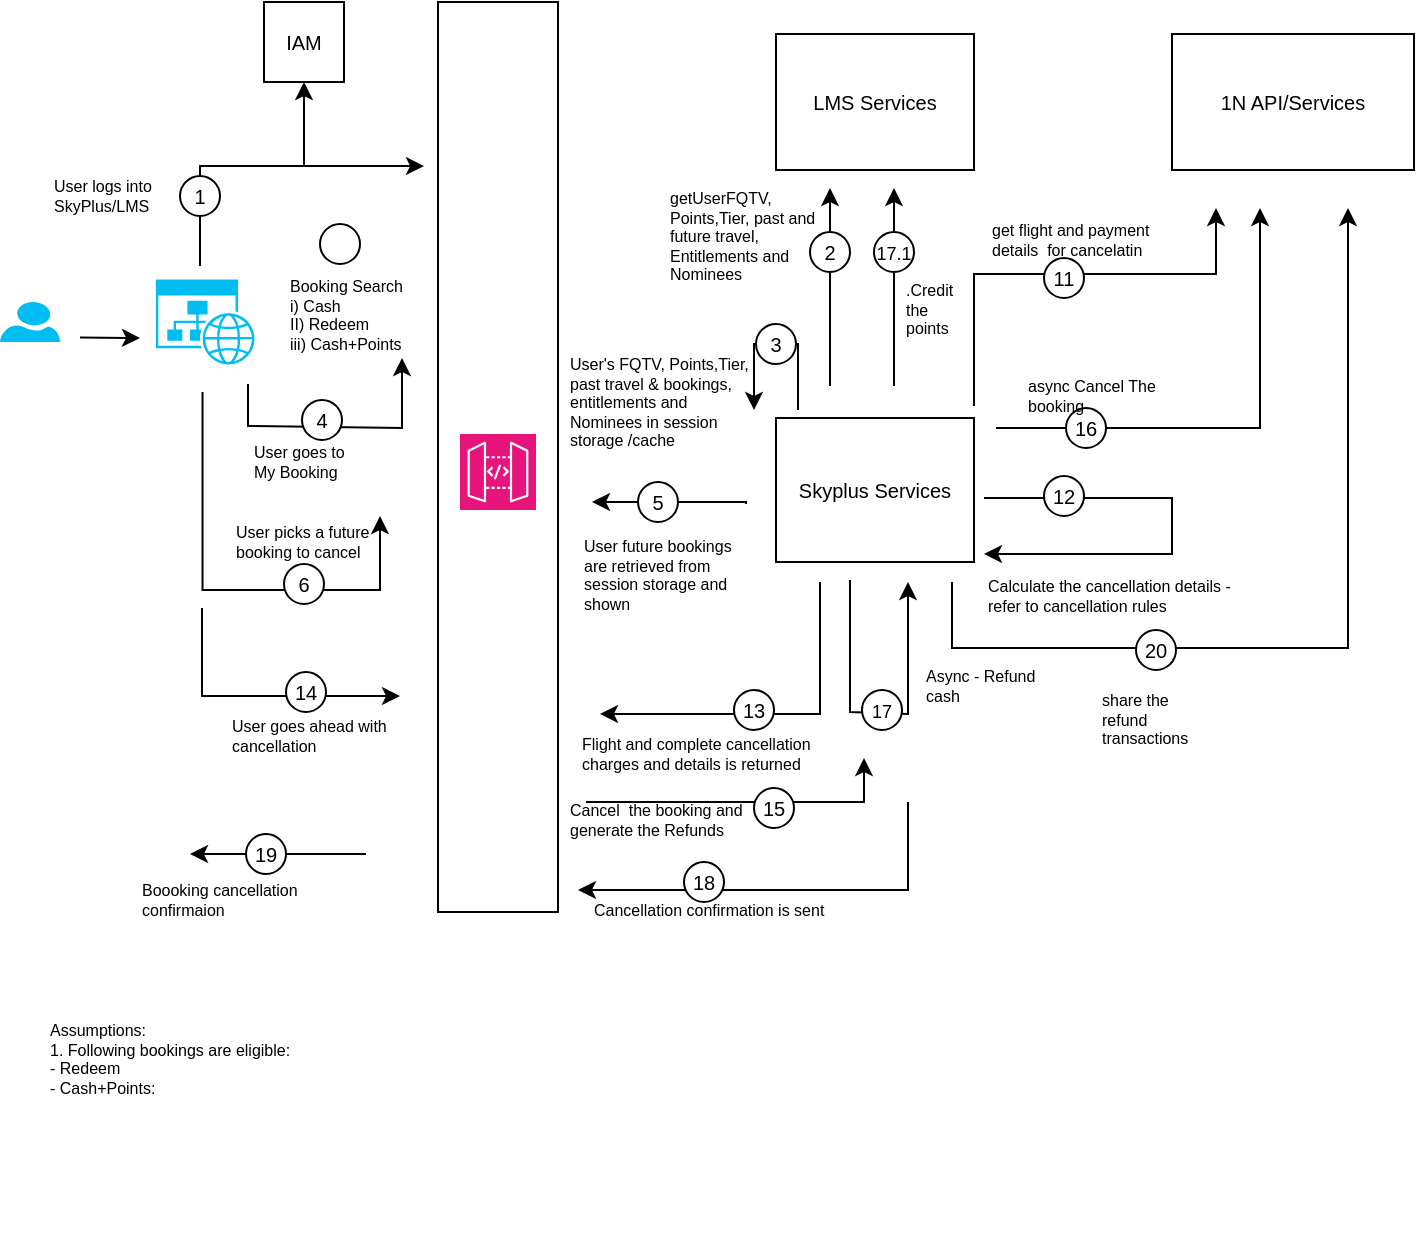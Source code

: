 <mxfile version="24.0.2" type="github" pages="2">
  <diagram name="Page-1" id="OwfiVeOAE6O_KrkkMr-Q">
    <mxGraphModel dx="1034" dy="446" grid="1" gridSize="11" guides="1" tooltips="1" connect="1" arrows="1" fold="1" page="1" pageScale="1" pageWidth="850" pageHeight="1100" math="0" shadow="0">
      <root>
        <mxCell id="0" />
        <mxCell id="1" parent="0" />
        <mxCell id="SMNPBds_AobCi2813BHv-37" value="" style="verticalLabelPosition=bottom;html=1;verticalAlign=top;align=center;strokeColor=none;fillColor=#00BEF2;shape=mxgraph.azure.user;" parent="1" vertex="1">
          <mxGeometry x="8" y="190" width="30" height="20" as="geometry" />
        </mxCell>
        <mxCell id="SMNPBds_AobCi2813BHv-42" value="" style="rounded=0;whiteSpace=wrap;html=1;" parent="1" vertex="1">
          <mxGeometry x="227" y="40" width="60" height="455" as="geometry" />
        </mxCell>
        <mxCell id="SMNPBds_AobCi2813BHv-39" value="" style="verticalLabelPosition=bottom;html=1;verticalAlign=top;align=center;strokeColor=none;fillColor=#00BEF2;shape=mxgraph.azure.website_generic;pointerEvents=1;" parent="1" vertex="1">
          <mxGeometry x="86" y="178.75" width="50" height="42.5" as="geometry" />
        </mxCell>
        <mxCell id="SMNPBds_AobCi2813BHv-41" value="" style="sketch=0;points=[[0,0,0],[0.25,0,0],[0.5,0,0],[0.75,0,0],[1,0,0],[0,1,0],[0.25,1,0],[0.5,1,0],[0.75,1,0],[1,1,0],[0,0.25,0],[0,0.5,0],[0,0.75,0],[1,0.25,0],[1,0.5,0],[1,0.75,0]];outlineConnect=0;fontColor=#232F3E;fillColor=#E7157B;strokeColor=#ffffff;dashed=0;verticalLabelPosition=bottom;verticalAlign=top;align=center;html=1;fontSize=12;fontStyle=0;aspect=fixed;shape=mxgraph.aws4.resourceIcon;resIcon=mxgraph.aws4.api_gateway;" parent="1" vertex="1">
          <mxGeometry x="238" y="256" width="38" height="38" as="geometry" />
        </mxCell>
        <mxCell id="SMNPBds_AobCi2813BHv-43" value="" style="endArrow=classic;html=1;rounded=0;" parent="1" edge="1">
          <mxGeometry width="50" height="50" relative="1" as="geometry">
            <mxPoint x="48" y="207.75" as="sourcePoint" />
            <mxPoint x="78" y="208" as="targetPoint" />
          </mxGeometry>
        </mxCell>
        <mxCell id="SMNPBds_AobCi2813BHv-44" value="" style="endArrow=classic;html=1;rounded=0;" parent="1" edge="1">
          <mxGeometry width="50" height="50" relative="1" as="geometry">
            <mxPoint x="108" y="172" as="sourcePoint" />
            <mxPoint x="220" y="122" as="targetPoint" />
            <Array as="points">
              <mxPoint x="108" y="122" />
            </Array>
          </mxGeometry>
        </mxCell>
        <mxCell id="SMNPBds_AobCi2813BHv-45" value="Booking Search&lt;br&gt;i) Cash&lt;br&gt;II) Redeem&lt;br&gt;iii) Cash+Points" style="text;html=1;strokeColor=none;fillColor=none;align=left;verticalAlign=top;whiteSpace=wrap;rounded=0;fontSize=8;" parent="1" vertex="1">
          <mxGeometry x="150.5" y="171" width="58.5" height="47" as="geometry" />
        </mxCell>
        <mxCell id="SMNPBds_AobCi2813BHv-49" value="" style="endArrow=classic;html=1;rounded=0;entryX=0.5;entryY=1;entryDx=0;entryDy=0;" parent="1" target="SMNPBds_AobCi2813BHv-48" edge="1">
          <mxGeometry width="50" height="50" relative="1" as="geometry">
            <mxPoint x="160" y="122" as="sourcePoint" />
            <mxPoint x="200" y="72" as="targetPoint" />
          </mxGeometry>
        </mxCell>
        <mxCell id="SMNPBds_AobCi2813BHv-48" value="&lt;font style=&quot;font-size: 10px;&quot;&gt;IAM&lt;/font&gt;" style="rounded=0;whiteSpace=wrap;html=1;" parent="1" vertex="1">
          <mxGeometry x="140" y="40" width="40" height="40" as="geometry" />
        </mxCell>
        <mxCell id="SMNPBds_AobCi2813BHv-52" value="" style="ellipse;whiteSpace=wrap;html=1;aspect=fixed;" parent="1" vertex="1">
          <mxGeometry x="168" y="151" width="20" height="20" as="geometry" />
        </mxCell>
        <mxCell id="SMNPBds_AobCi2813BHv-47" value="" style="ellipse;whiteSpace=wrap;html=1;aspect=fixed;" parent="1" vertex="1">
          <mxGeometry x="98" y="127" width="20" height="20" as="geometry" />
        </mxCell>
        <mxCell id="SMNPBds_AobCi2813BHv-46" value="&lt;font style=&quot;font-size: 10px;&quot;&gt;1&lt;/font&gt;" style="text;html=1;strokeColor=none;fillColor=none;align=center;verticalAlign=middle;whiteSpace=wrap;rounded=0;" parent="1" vertex="1">
          <mxGeometry x="93" y="127" width="30" height="20" as="geometry" />
        </mxCell>
        <mxCell id="SMNPBds_AobCi2813BHv-54" value="User logs into SkyPlus/LMS" style="text;html=1;strokeColor=none;fillColor=none;align=left;verticalAlign=top;whiteSpace=wrap;rounded=0;fontSize=8;" parent="1" vertex="1">
          <mxGeometry x="32.5" y="120.5" width="58.5" height="38.5" as="geometry" />
        </mxCell>
        <mxCell id="SMNPBds_AobCi2813BHv-55" value="" style="endArrow=classic;html=1;rounded=0;entryX=1;entryY=1;entryDx=0;entryDy=0;" parent="1" target="SMNPBds_AobCi2813BHv-45" edge="1">
          <mxGeometry width="50" height="50" relative="1" as="geometry">
            <mxPoint x="132" y="231" as="sourcePoint" />
            <mxPoint x="215" y="252" as="targetPoint" />
            <Array as="points">
              <mxPoint x="132" y="252" />
              <mxPoint x="209" y="253" />
            </Array>
          </mxGeometry>
        </mxCell>
        <mxCell id="SMNPBds_AobCi2813BHv-56" value="" style="ellipse;whiteSpace=wrap;html=1;aspect=fixed;" parent="1" vertex="1">
          <mxGeometry x="159" y="239" width="20" height="20" as="geometry" />
        </mxCell>
        <mxCell id="SMNPBds_AobCi2813BHv-57" value="&lt;font style=&quot;font-size: 10px;&quot;&gt;4&lt;/font&gt;" style="text;html=1;strokeColor=none;fillColor=none;align=center;verticalAlign=middle;whiteSpace=wrap;rounded=0;" parent="1" vertex="1">
          <mxGeometry x="154" y="239" width="30" height="20" as="geometry" />
        </mxCell>
        <mxCell id="SMNPBds_AobCi2813BHv-58" value="User goes to My Booking" style="text;html=1;strokeColor=none;fillColor=none;align=left;verticalAlign=top;whiteSpace=wrap;rounded=0;fontSize=8;" parent="1" vertex="1">
          <mxGeometry x="132.5" y="253.5" width="58.5" height="43.5" as="geometry" />
        </mxCell>
        <mxCell id="SMNPBds_AobCi2813BHv-59" value="&lt;font style=&quot;font-size: 10px;&quot;&gt;LMS Services&lt;/font&gt;" style="rounded=0;whiteSpace=wrap;html=1;" parent="1" vertex="1">
          <mxGeometry x="396" y="56" width="99" height="68" as="geometry" />
        </mxCell>
        <mxCell id="SMNPBds_AobCi2813BHv-60" value="&lt;font style=&quot;font-size: 10px;&quot;&gt;Skyplus Services&lt;/font&gt;" style="rounded=0;whiteSpace=wrap;html=1;" parent="1" vertex="1">
          <mxGeometry x="396" y="248" width="99" height="72" as="geometry" />
        </mxCell>
        <mxCell id="SMNPBds_AobCi2813BHv-70" value="&lt;font style=&quot;font-size: 10px;&quot;&gt;1N API/Services&lt;/font&gt;" style="rounded=0;whiteSpace=wrap;html=1;" parent="1" vertex="1">
          <mxGeometry x="594" y="56" width="121" height="68" as="geometry" />
        </mxCell>
        <mxCell id="SMNPBds_AobCi2813BHv-84" value="" style="endArrow=classic;html=1;rounded=0;" parent="1" edge="1">
          <mxGeometry width="50" height="50" relative="1" as="geometry">
            <mxPoint x="500" y="288" as="sourcePoint" />
            <mxPoint x="500" y="316" as="targetPoint" />
            <Array as="points">
              <mxPoint x="594" y="288" />
              <mxPoint x="594" y="316" />
            </Array>
          </mxGeometry>
        </mxCell>
        <mxCell id="SMNPBds_AobCi2813BHv-85" value="" style="ellipse;whiteSpace=wrap;html=1;aspect=fixed;" parent="1" vertex="1">
          <mxGeometry x="530" y="277" width="20" height="20" as="geometry" />
        </mxCell>
        <mxCell id="SMNPBds_AobCi2813BHv-86" value="&lt;span style=&quot;font-size: 10px;&quot;&gt;12&lt;/span&gt;" style="text;html=1;strokeColor=none;fillColor=none;align=center;verticalAlign=middle;whiteSpace=wrap;rounded=0;" parent="1" vertex="1">
          <mxGeometry x="525" y="277" width="30" height="20" as="geometry" />
        </mxCell>
        <mxCell id="SMNPBds_AobCi2813BHv-104" value="share the refund transactions" style="text;html=1;strokeColor=none;fillColor=none;align=left;verticalAlign=top;whiteSpace=wrap;rounded=0;fontSize=8;" parent="1" vertex="1">
          <mxGeometry x="556.75" y="377.5" width="58.5" height="33" as="geometry" />
        </mxCell>
        <mxCell id="0PA8DL0PbdsnvtNAlWwM-7" value="Calculate the cancellation details - refer to cancellation rules" style="text;html=1;strokeColor=none;fillColor=none;align=left;verticalAlign=top;whiteSpace=wrap;rounded=0;fontSize=8;" parent="1" vertex="1">
          <mxGeometry x="500" y="321" width="127" height="33" as="geometry" />
        </mxCell>
        <mxCell id="0PA8DL0PbdsnvtNAlWwM-38" value="" style="endArrow=classic;html=1;rounded=0;" parent="1" edge="1">
          <mxGeometry width="50" height="50" relative="1" as="geometry">
            <mxPoint x="191" y="466" as="sourcePoint" />
            <mxPoint x="103" y="466" as="targetPoint" />
            <Array as="points">
              <mxPoint x="158" y="466" />
              <mxPoint x="125" y="466" />
            </Array>
          </mxGeometry>
        </mxCell>
        <mxCell id="0PA8DL0PbdsnvtNAlWwM-39" value="" style="ellipse;whiteSpace=wrap;html=1;aspect=fixed;" parent="1" vertex="1">
          <mxGeometry x="131" y="456" width="20" height="20" as="geometry" />
        </mxCell>
        <mxCell id="0PA8DL0PbdsnvtNAlWwM-40" value="&lt;font style=&quot;font-size: 10px;&quot;&gt;19&lt;/font&gt;" style="text;html=1;strokeColor=none;fillColor=none;align=center;verticalAlign=middle;whiteSpace=wrap;rounded=0;" parent="1" vertex="1">
          <mxGeometry x="126" y="456" width="30" height="20" as="geometry" />
        </mxCell>
        <mxCell id="0PA8DL0PbdsnvtNAlWwM-42" value="" style="endArrow=classic;html=1;rounded=0;" parent="1" edge="1">
          <mxGeometry width="50" height="50" relative="1" as="geometry">
            <mxPoint x="381" y="291" as="sourcePoint" />
            <mxPoint x="304" y="290" as="targetPoint" />
            <Array as="points">
              <mxPoint x="381" y="290" />
              <mxPoint x="304" y="290" />
            </Array>
          </mxGeometry>
        </mxCell>
        <mxCell id="0PA8DL0PbdsnvtNAlWwM-43" value="" style="ellipse;whiteSpace=wrap;html=1;aspect=fixed;" parent="1" vertex="1">
          <mxGeometry x="327" y="280" width="20" height="20" as="geometry" />
        </mxCell>
        <mxCell id="0PA8DL0PbdsnvtNAlWwM-44" value="&lt;font style=&quot;font-size: 10px;&quot;&gt;5&lt;/font&gt;" style="text;html=1;strokeColor=none;fillColor=none;align=center;verticalAlign=middle;whiteSpace=wrap;rounded=0;" parent="1" vertex="1">
          <mxGeometry x="322" y="280" width="30" height="20" as="geometry" />
        </mxCell>
        <mxCell id="b6XpkM-lyrF8tY9y0PFV-2" value="" style="endArrow=classic;html=1;rounded=0;" parent="1" edge="1">
          <mxGeometry width="50" height="50" relative="1" as="geometry">
            <mxPoint x="407" y="244" as="sourcePoint" />
            <mxPoint x="385" y="244" as="targetPoint" />
            <Array as="points">
              <mxPoint x="407" y="211" />
              <mxPoint x="385" y="211" />
            </Array>
          </mxGeometry>
        </mxCell>
        <mxCell id="b6XpkM-lyrF8tY9y0PFV-3" value="User&#39;s FQTV, Points,Tier, past travel &amp;amp; bookings, entitlements and Nominees in session storage /cache" style="text;html=1;strokeColor=none;fillColor=none;align=left;verticalAlign=top;whiteSpace=wrap;rounded=0;fontSize=8;" parent="1" vertex="1">
          <mxGeometry x="291" y="210" width="94" height="52" as="geometry" />
        </mxCell>
        <mxCell id="b6XpkM-lyrF8tY9y0PFV-6" value="" style="ellipse;whiteSpace=wrap;html=1;aspect=fixed;" parent="1" vertex="1">
          <mxGeometry x="386" y="201" width="20" height="20" as="geometry" />
        </mxCell>
        <mxCell id="b6XpkM-lyrF8tY9y0PFV-7" value="&lt;font style=&quot;font-size: 10px;&quot;&gt;3&lt;/font&gt;" style="text;html=1;strokeColor=none;fillColor=none;align=center;verticalAlign=middle;whiteSpace=wrap;rounded=0;" parent="1" vertex="1">
          <mxGeometry x="381" y="201" width="30" height="20" as="geometry" />
        </mxCell>
        <mxCell id="59oDwtAQfjxM6hvadUJi-1" value="Assumptions:&lt;br&gt;1. Following bookings are eligible:&lt;div&gt;- Redeem&lt;/div&gt;&lt;div&gt;- Cash+Points:&amp;nbsp; &amp;nbsp;&lt;/div&gt;" style="text;html=1;strokeColor=none;fillColor=none;align=left;verticalAlign=top;whiteSpace=wrap;rounded=0;fontSize=8;" parent="1" vertex="1">
          <mxGeometry x="31.38" y="542.5" width="275.25" height="117" as="geometry" />
        </mxCell>
        <mxCell id="mPE1qaVlTOJG_pVsWpJ8-3" value="Boooking cancellation confirmaion" style="text;html=1;strokeColor=none;fillColor=none;align=left;verticalAlign=top;whiteSpace=wrap;rounded=0;fontSize=8;" parent="1" vertex="1">
          <mxGeometry x="77" y="473" width="97.25" height="33" as="geometry" />
        </mxCell>
        <mxCell id="mPE1qaVlTOJG_pVsWpJ8-4" value="User future bookings are retrieved from session storage and shown" style="text;html=1;strokeColor=none;fillColor=none;align=left;verticalAlign=top;whiteSpace=wrap;rounded=0;fontSize=8;" parent="1" vertex="1">
          <mxGeometry x="298.38" y="301" width="79.25" height="33" as="geometry" />
        </mxCell>
        <mxCell id="mPE1qaVlTOJG_pVsWpJ8-6" value="" style="endArrow=classic;html=1;rounded=0;" parent="1" edge="1">
          <mxGeometry width="50" height="50" relative="1" as="geometry">
            <mxPoint x="109.26" y="235" as="sourcePoint" />
            <mxPoint x="198" y="297" as="targetPoint" />
            <Array as="points">
              <mxPoint x="109.26" y="334" />
              <mxPoint x="198" y="334" />
            </Array>
          </mxGeometry>
        </mxCell>
        <mxCell id="mPE1qaVlTOJG_pVsWpJ8-7" value="User picks a future booking to cancel" style="text;html=1;strokeColor=none;fillColor=none;align=left;verticalAlign=top;whiteSpace=wrap;rounded=0;fontSize=8;" parent="1" vertex="1">
          <mxGeometry x="124.12" y="294" width="75.25" height="36" as="geometry" />
        </mxCell>
        <mxCell id="mPE1qaVlTOJG_pVsWpJ8-8" value="" style="ellipse;whiteSpace=wrap;html=1;aspect=fixed;" parent="1" vertex="1">
          <mxGeometry x="150" y="321" width="20" height="20" as="geometry" />
        </mxCell>
        <mxCell id="mPE1qaVlTOJG_pVsWpJ8-9" value="&lt;font style=&quot;font-size: 10px;&quot;&gt;6&lt;/font&gt;" style="text;html=1;strokeColor=none;fillColor=none;align=center;verticalAlign=middle;whiteSpace=wrap;rounded=0;" parent="1" vertex="1">
          <mxGeometry x="145" y="321" width="30" height="20" as="geometry" />
        </mxCell>
        <mxCell id="mPE1qaVlTOJG_pVsWpJ8-10" value="" style="endArrow=classic;html=1;rounded=0;" parent="1" edge="1">
          <mxGeometry width="50" height="50" relative="1" as="geometry">
            <mxPoint x="109" y="343" as="sourcePoint" />
            <mxPoint x="208" y="387" as="targetPoint" />
            <Array as="points">
              <mxPoint x="109" y="387" />
              <mxPoint x="153" y="387" />
            </Array>
          </mxGeometry>
        </mxCell>
        <mxCell id="mPE1qaVlTOJG_pVsWpJ8-14" value="Async - Refund cash" style="text;html=1;strokeColor=none;fillColor=none;align=left;verticalAlign=top;whiteSpace=wrap;rounded=0;fontSize=8;" parent="1" vertex="1">
          <mxGeometry x="468.5" y="366" width="58.5" height="38" as="geometry" />
        </mxCell>
        <mxCell id="Gt4goCBHLAexRyP_5FmJ-1" value="" style="endArrow=classic;html=1;rounded=0;" parent="1" edge="1">
          <mxGeometry width="50" height="50" relative="1" as="geometry">
            <mxPoint x="462" y="440" as="sourcePoint" />
            <mxPoint x="297" y="484" as="targetPoint" />
            <Array as="points">
              <mxPoint x="462" y="484" />
            </Array>
          </mxGeometry>
        </mxCell>
        <mxCell id="Gt4goCBHLAexRyP_5FmJ-2" value="Cancellation confirmation is sent" style="text;html=1;strokeColor=none;fillColor=none;align=left;verticalAlign=top;whiteSpace=wrap;rounded=0;fontSize=8;" parent="1" vertex="1">
          <mxGeometry x="303" y="483" width="143" height="25" as="geometry" />
        </mxCell>
        <mxCell id="Gt4goCBHLAexRyP_5FmJ-3" value="" style="ellipse;whiteSpace=wrap;html=1;aspect=fixed;" parent="1" vertex="1">
          <mxGeometry x="350" y="470" width="20" height="20" as="geometry" />
        </mxCell>
        <mxCell id="Gt4goCBHLAexRyP_5FmJ-4" value="&lt;font style=&quot;font-size: 10px;&quot;&gt;18&lt;/font&gt;" style="text;html=1;strokeColor=none;fillColor=none;align=center;verticalAlign=middle;whiteSpace=wrap;rounded=0;" parent="1" vertex="1">
          <mxGeometry x="345" y="470" width="30" height="20" as="geometry" />
        </mxCell>
        <mxCell id="zOfcuc4DC-uXZ8jPm337-7" value="" style="endArrow=classic;html=1;rounded=0;" parent="1" edge="1">
          <mxGeometry width="50" height="50" relative="1" as="geometry">
            <mxPoint x="495" y="242" as="sourcePoint" />
            <mxPoint x="616" y="143" as="targetPoint" />
            <Array as="points">
              <mxPoint x="495" y="176" />
              <mxPoint x="539" y="176" />
              <mxPoint x="616" y="176" />
            </Array>
          </mxGeometry>
        </mxCell>
        <mxCell id="zOfcuc4DC-uXZ8jPm337-8" value="" style="ellipse;whiteSpace=wrap;html=1;aspect=fixed;" parent="1" vertex="1">
          <mxGeometry x="530" y="168" width="20" height="20" as="geometry" />
        </mxCell>
        <mxCell id="zOfcuc4DC-uXZ8jPm337-9" value="&lt;font style=&quot;font-size: 10px;&quot;&gt;11&lt;/font&gt;" style="text;html=1;strokeColor=none;fillColor=none;align=center;verticalAlign=middle;whiteSpace=wrap;rounded=0;" parent="1" vertex="1">
          <mxGeometry x="525" y="168" width="30" height="20" as="geometry" />
        </mxCell>
        <mxCell id="zOfcuc4DC-uXZ8jPm337-10" value="get flight and payment details&amp;nbsp; for cancelatin" style="text;html=1;strokeColor=none;fillColor=none;align=left;verticalAlign=top;whiteSpace=wrap;rounded=0;fontSize=8;" parent="1" vertex="1">
          <mxGeometry x="501.5" y="143" width="87.37" height="33" as="geometry" />
        </mxCell>
        <mxCell id="zOfcuc4DC-uXZ8jPm337-12" value="" style="endArrow=classic;html=1;rounded=0;" parent="1" edge="1">
          <mxGeometry width="50" height="50" relative="1" as="geometry">
            <mxPoint x="423" y="232" as="sourcePoint" />
            <mxPoint x="423" y="133" as="targetPoint" />
          </mxGeometry>
        </mxCell>
        <mxCell id="zOfcuc4DC-uXZ8jPm337-13" value="getUserFQTV, Points,Tier, past and future travel, Entitlements and Nominees" style="text;html=1;strokeColor=none;fillColor=none;align=left;verticalAlign=top;whiteSpace=wrap;rounded=0;fontSize=8;" parent="1" vertex="1">
          <mxGeometry x="341" y="127" width="83" height="30" as="geometry" />
        </mxCell>
        <mxCell id="zOfcuc4DC-uXZ8jPm337-14" value="" style="ellipse;whiteSpace=wrap;html=1;aspect=fixed;" parent="1" vertex="1">
          <mxGeometry x="413" y="155" width="20" height="20" as="geometry" />
        </mxCell>
        <mxCell id="zOfcuc4DC-uXZ8jPm337-15" value="&lt;font style=&quot;font-size: 10px;&quot;&gt;2&lt;/font&gt;" style="text;html=1;strokeColor=none;fillColor=none;align=center;verticalAlign=middle;whiteSpace=wrap;rounded=0;" parent="1" vertex="1">
          <mxGeometry x="408" y="155" width="30" height="20" as="geometry" />
        </mxCell>
        <mxCell id="zOfcuc4DC-uXZ8jPm337-19" value="" style="endArrow=classic;html=1;rounded=0;" parent="1" edge="1">
          <mxGeometry width="50" height="50" relative="1" as="geometry">
            <mxPoint x="418" y="330" as="sourcePoint" />
            <mxPoint x="308" y="396" as="targetPoint" />
            <Array as="points">
              <mxPoint x="418" y="396" />
              <mxPoint x="407" y="396" />
            </Array>
          </mxGeometry>
        </mxCell>
        <mxCell id="zOfcuc4DC-uXZ8jPm337-20" value="" style="ellipse;whiteSpace=wrap;html=1;aspect=fixed;" parent="1" vertex="1">
          <mxGeometry x="375" y="384" width="20" height="20" as="geometry" />
        </mxCell>
        <mxCell id="zOfcuc4DC-uXZ8jPm337-21" value="&lt;span style=&quot;font-size: 10px;&quot;&gt;13&lt;/span&gt;" style="text;html=1;strokeColor=none;fillColor=none;align=center;verticalAlign=middle;whiteSpace=wrap;rounded=0;" parent="1" vertex="1">
          <mxGeometry x="370" y="384" width="30" height="20" as="geometry" />
        </mxCell>
        <mxCell id="zOfcuc4DC-uXZ8jPm337-22" value="Flight and complete cancellation charges and details is returned&amp;nbsp;" style="text;html=1;strokeColor=none;fillColor=none;align=left;verticalAlign=top;whiteSpace=wrap;rounded=0;fontSize=8;" parent="1" vertex="1">
          <mxGeometry x="297" y="400" width="127" height="33" as="geometry" />
        </mxCell>
        <mxCell id="zOfcuc4DC-uXZ8jPm337-31" value="User goes ahead with cancellation" style="text;html=1;strokeColor=none;fillColor=none;align=left;verticalAlign=top;whiteSpace=wrap;rounded=0;fontSize=8;" parent="1" vertex="1">
          <mxGeometry x="121.88" y="391" width="86.25" height="27" as="geometry" />
        </mxCell>
        <mxCell id="zOfcuc4DC-uXZ8jPm337-34" value="" style="ellipse;whiteSpace=wrap;html=1;aspect=fixed;" parent="1" vertex="1">
          <mxGeometry x="151" y="375" width="20" height="20" as="geometry" />
        </mxCell>
        <mxCell id="zOfcuc4DC-uXZ8jPm337-35" value="&lt;font style=&quot;font-size: 10px;&quot;&gt;14&lt;/font&gt;" style="text;html=1;strokeColor=none;fillColor=none;align=center;verticalAlign=middle;whiteSpace=wrap;rounded=0;" parent="1" vertex="1">
          <mxGeometry x="146" y="375" width="30" height="20" as="geometry" />
        </mxCell>
        <mxCell id="zOfcuc4DC-uXZ8jPm337-36" value="" style="endArrow=classic;html=1;rounded=0;" parent="1" edge="1">
          <mxGeometry width="50" height="50" relative="1" as="geometry">
            <mxPoint x="301" y="440" as="sourcePoint" />
            <mxPoint x="440" y="418" as="targetPoint" />
            <Array as="points">
              <mxPoint x="440" y="440" />
            </Array>
          </mxGeometry>
        </mxCell>
        <mxCell id="zOfcuc4DC-uXZ8jPm337-37" value="" style="ellipse;whiteSpace=wrap;html=1;aspect=fixed;" parent="1" vertex="1">
          <mxGeometry x="385" y="433" width="20" height="20" as="geometry" />
        </mxCell>
        <mxCell id="zOfcuc4DC-uXZ8jPm337-38" value="&lt;font style=&quot;font-size: 10px;&quot;&gt;15&lt;/font&gt;" style="text;html=1;strokeColor=none;fillColor=none;align=center;verticalAlign=middle;whiteSpace=wrap;rounded=0;" parent="1" vertex="1">
          <mxGeometry x="380" y="433" width="30" height="20" as="geometry" />
        </mxCell>
        <mxCell id="zOfcuc4DC-uXZ8jPm337-39" value="Cancel&amp;nbsp; the booking and generate the Refunds" style="text;html=1;strokeColor=none;fillColor=none;align=left;verticalAlign=top;whiteSpace=wrap;rounded=0;fontSize=8;" parent="1" vertex="1">
          <mxGeometry x="291" y="433" width="105" height="24.5" as="geometry" />
        </mxCell>
        <mxCell id="zOfcuc4DC-uXZ8jPm337-40" value="" style="endArrow=classic;html=1;rounded=0;" parent="1" edge="1">
          <mxGeometry width="50" height="50" relative="1" as="geometry">
            <mxPoint x="506" y="253" as="sourcePoint" />
            <mxPoint x="638" y="143" as="targetPoint" />
            <Array as="points">
              <mxPoint x="561" y="253" />
              <mxPoint x="638" y="253" />
              <mxPoint x="638" y="209" />
            </Array>
          </mxGeometry>
        </mxCell>
        <mxCell id="zOfcuc4DC-uXZ8jPm337-41" value="" style="ellipse;whiteSpace=wrap;html=1;aspect=fixed;" parent="1" vertex="1">
          <mxGeometry x="541" y="243" width="20" height="20" as="geometry" />
        </mxCell>
        <mxCell id="zOfcuc4DC-uXZ8jPm337-42" value="&lt;font style=&quot;font-size: 10px;&quot;&gt;16&lt;/font&gt;" style="text;html=1;strokeColor=none;fillColor=none;align=center;verticalAlign=middle;whiteSpace=wrap;rounded=0;" parent="1" vertex="1">
          <mxGeometry x="536" y="243" width="30" height="20" as="geometry" />
        </mxCell>
        <mxCell id="zOfcuc4DC-uXZ8jPm337-43" value="async Cancel The booking" style="text;html=1;strokeColor=none;fillColor=none;align=left;verticalAlign=top;whiteSpace=wrap;rounded=0;fontSize=8;" parent="1" vertex="1">
          <mxGeometry x="519.82" y="220.5" width="87.37" height="33" as="geometry" />
        </mxCell>
        <mxCell id="zOfcuc4DC-uXZ8jPm337-44" value="" style="endArrow=classic;html=1;rounded=0;" parent="1" edge="1">
          <mxGeometry width="50" height="50" relative="1" as="geometry">
            <mxPoint x="433" y="329" as="sourcePoint" />
            <mxPoint x="462" y="330" as="targetPoint" />
            <Array as="points">
              <mxPoint x="433" y="395" />
              <mxPoint x="462" y="396" />
            </Array>
          </mxGeometry>
        </mxCell>
        <mxCell id="zOfcuc4DC-uXZ8jPm337-46" value="" style="ellipse;whiteSpace=wrap;html=1;aspect=fixed;" parent="1" vertex="1">
          <mxGeometry x="439" y="384" width="20" height="20" as="geometry" />
        </mxCell>
        <mxCell id="zOfcuc4DC-uXZ8jPm337-47" value="&lt;font style=&quot;font-size: 9px;&quot;&gt;17&lt;/font&gt;" style="text;html=1;strokeColor=none;fillColor=none;align=center;verticalAlign=middle;whiteSpace=wrap;rounded=0;" parent="1" vertex="1">
          <mxGeometry x="434" y="384" width="30" height="20" as="geometry" />
        </mxCell>
        <mxCell id="zOfcuc4DC-uXZ8jPm337-49" value="" style="endArrow=classic;html=1;rounded=0;" parent="1" edge="1">
          <mxGeometry width="50" height="50" relative="1" as="geometry">
            <mxPoint x="455" y="232" as="sourcePoint" />
            <mxPoint x="455" y="133" as="targetPoint" />
          </mxGeometry>
        </mxCell>
        <mxCell id="zOfcuc4DC-uXZ8jPm337-50" value="&lt;font style=&quot;font-size: 9px;&quot;&gt;17.1&lt;/font&gt;" style="ellipse;whiteSpace=wrap;html=1;aspect=fixed;fontSize=10;" parent="1" vertex="1">
          <mxGeometry x="445" y="155" width="20" height="20" as="geometry" />
        </mxCell>
        <mxCell id="zOfcuc4DC-uXZ8jPm337-51" value=".Credit the points" style="text;html=1;strokeColor=none;fillColor=none;align=left;verticalAlign=top;whiteSpace=wrap;rounded=0;fontSize=8;" parent="1" vertex="1">
          <mxGeometry x="458.5" y="172.75" width="25.5" height="38" as="geometry" />
        </mxCell>
        <mxCell id="zOfcuc4DC-uXZ8jPm337-52" value="" style="endArrow=classic;html=1;rounded=0;" parent="1" edge="1">
          <mxGeometry width="50" height="50" relative="1" as="geometry">
            <mxPoint x="484" y="330" as="sourcePoint" />
            <mxPoint x="682" y="143" as="targetPoint" />
            <Array as="points">
              <mxPoint x="484" y="363" />
              <mxPoint x="682" y="363" />
            </Array>
          </mxGeometry>
        </mxCell>
        <mxCell id="zOfcuc4DC-uXZ8jPm337-53" value="" style="ellipse;whiteSpace=wrap;html=1;aspect=fixed;" parent="1" vertex="1">
          <mxGeometry x="576" y="354" width="20" height="20" as="geometry" />
        </mxCell>
        <mxCell id="zOfcuc4DC-uXZ8jPm337-54" value="&lt;font style=&quot;font-size: 10px;&quot;&gt;20&lt;/font&gt;" style="text;html=1;strokeColor=none;fillColor=none;align=center;verticalAlign=middle;whiteSpace=wrap;rounded=0;" parent="1" vertex="1">
          <mxGeometry x="571" y="354" width="30" height="20" as="geometry" />
        </mxCell>
      </root>
    </mxGraphModel>
  </diagram>
  <diagram id="tfOoxKZsEUQnKDMy-ZZV" name="Page-2">
    <mxGraphModel dx="1034" dy="446" grid="1" gridSize="11" guides="1" tooltips="1" connect="1" arrows="1" fold="1" page="1" pageScale="1" pageWidth="850" pageHeight="1100" math="0" shadow="0">
      <root>
        <mxCell id="0" />
        <mxCell id="1" parent="0" />
        <mxCell id="1cU-pwUtf7i2L51uSTTn-75" value="" style="endArrow=classic;html=1;rounded=0;fillColor=#e3c800;strokeColor=#B09500;" parent="1" edge="1">
          <mxGeometry width="50" height="50" relative="1" as="geometry">
            <mxPoint x="204" y="343" as="sourcePoint" />
            <mxPoint x="88" y="253" as="targetPoint" />
            <Array as="points">
              <mxPoint x="171" y="343" />
              <mxPoint x="88" y="343" />
            </Array>
          </mxGeometry>
        </mxCell>
        <mxCell id="1cU-pwUtf7i2L51uSTTn-76" value="" style="ellipse;whiteSpace=wrap;html=1;aspect=fixed;fillColor=#e3c800;fontColor=#000000;strokeColor=#B09500;" parent="1" vertex="1">
          <mxGeometry x="144" y="334" width="20" height="20" as="geometry" />
        </mxCell>
        <mxCell id="1cU-pwUtf7i2L51uSTTn-77" value="&lt;font style=&quot;font-size: 10px;&quot;&gt;14&lt;/font&gt;" style="text;html=1;strokeColor=none;fillColor=none;align=center;verticalAlign=middle;whiteSpace=wrap;rounded=0;" parent="1" vertex="1">
          <mxGeometry x="139" y="334" width="30" height="20" as="geometry" />
        </mxCell>
        <mxCell id="1cU-pwUtf7i2L51uSTTn-1" value="" style="endArrow=classic;html=1;rounded=0;" parent="1" edge="1">
          <mxGeometry width="50" height="50" relative="1" as="geometry">
            <mxPoint x="641" y="242" as="sourcePoint" />
            <mxPoint x="640" y="144" as="targetPoint" />
          </mxGeometry>
        </mxCell>
        <mxCell id="1cU-pwUtf7i2L51uSTTn-2" value="" style="verticalLabelPosition=bottom;html=1;verticalAlign=top;align=center;strokeColor=none;fillColor=#00BEF2;shape=mxgraph.azure.user;" parent="1" vertex="1">
          <mxGeometry x="8" y="190" width="30" height="20" as="geometry" />
        </mxCell>
        <mxCell id="1cU-pwUtf7i2L51uSTTn-3" value="" style="rounded=0;whiteSpace=wrap;html=1;" parent="1" vertex="1">
          <mxGeometry x="227" y="40" width="60" height="477" as="geometry" />
        </mxCell>
        <mxCell id="1cU-pwUtf7i2L51uSTTn-4" value="" style="verticalLabelPosition=bottom;html=1;verticalAlign=top;align=center;strokeColor=none;fillColor=#00BEF2;shape=mxgraph.azure.website_generic;pointerEvents=1;" parent="1" vertex="1">
          <mxGeometry x="86" y="178.75" width="50" height="42.5" as="geometry" />
        </mxCell>
        <mxCell id="1cU-pwUtf7i2L51uSTTn-5" value="" style="sketch=0;points=[[0,0,0],[0.25,0,0],[0.5,0,0],[0.75,0,0],[1,0,0],[0,1,0],[0.25,1,0],[0.5,1,0],[0.75,1,0],[1,1,0],[0,0.25,0],[0,0.5,0],[0,0.75,0],[1,0.25,0],[1,0.5,0],[1,0.75,0]];outlineConnect=0;fontColor=#232F3E;fillColor=#E7157B;strokeColor=#ffffff;dashed=0;verticalLabelPosition=bottom;verticalAlign=top;align=center;html=1;fontSize=12;fontStyle=0;aspect=fixed;shape=mxgraph.aws4.resourceIcon;resIcon=mxgraph.aws4.api_gateway;" parent="1" vertex="1">
          <mxGeometry x="238" y="253.5" width="38" height="38" as="geometry" />
        </mxCell>
        <mxCell id="1cU-pwUtf7i2L51uSTTn-6" value="" style="endArrow=classic;html=1;rounded=0;" parent="1" edge="1">
          <mxGeometry width="50" height="50" relative="1" as="geometry">
            <mxPoint x="48" y="207.75" as="sourcePoint" />
            <mxPoint x="78" y="208" as="targetPoint" />
          </mxGeometry>
        </mxCell>
        <mxCell id="1cU-pwUtf7i2L51uSTTn-7" value="" style="endArrow=classic;html=1;rounded=0;" parent="1" edge="1">
          <mxGeometry width="50" height="50" relative="1" as="geometry">
            <mxPoint x="108" y="172" as="sourcePoint" />
            <mxPoint x="220" y="122" as="targetPoint" />
            <Array as="points">
              <mxPoint x="108" y="122" />
            </Array>
          </mxGeometry>
        </mxCell>
        <mxCell id="1cU-pwUtf7i2L51uSTTn-8" value="Booking Search&lt;br&gt;i) Cash&lt;br&gt;II) Redeem&lt;br&gt;iii) Cash+Points" style="text;html=1;strokeColor=none;fillColor=none;align=left;verticalAlign=top;whiteSpace=wrap;rounded=0;fontSize=8;" parent="1" vertex="1">
          <mxGeometry x="150.5" y="171" width="58.5" height="47" as="geometry" />
        </mxCell>
        <mxCell id="1cU-pwUtf7i2L51uSTTn-11" value="" style="endArrow=classic;html=1;rounded=0;" parent="1" edge="1">
          <mxGeometry width="50" height="50" relative="1" as="geometry">
            <mxPoint x="220" y="160" as="sourcePoint" />
            <mxPoint x="140" y="159.75" as="targetPoint" />
          </mxGeometry>
        </mxCell>
        <mxCell id="1cU-pwUtf7i2L51uSTTn-12" value="" style="ellipse;whiteSpace=wrap;html=1;aspect=fixed;" parent="1" vertex="1">
          <mxGeometry x="168" y="151" width="20" height="20" as="geometry" />
        </mxCell>
        <mxCell id="1cU-pwUtf7i2L51uSTTn-13" value="&lt;font style=&quot;font-size: 10px;&quot;&gt;6&lt;/font&gt;" style="text;html=1;strokeColor=none;fillColor=none;align=center;verticalAlign=middle;whiteSpace=wrap;rounded=0;" parent="1" vertex="1">
          <mxGeometry x="163" y="151" width="30" height="20" as="geometry" />
        </mxCell>
        <mxCell id="1cU-pwUtf7i2L51uSTTn-14" value="" style="ellipse;whiteSpace=wrap;html=1;aspect=fixed;" parent="1" vertex="1">
          <mxGeometry x="98" y="127" width="20" height="20" as="geometry" />
        </mxCell>
        <mxCell id="1cU-pwUtf7i2L51uSTTn-15" value="&lt;font style=&quot;font-size: 10px;&quot;&gt;10&lt;/font&gt;" style="text;html=1;strokeColor=none;fillColor=none;align=center;verticalAlign=middle;whiteSpace=wrap;rounded=0;" parent="1" vertex="1">
          <mxGeometry x="93" y="127" width="30" height="20" as="geometry" />
        </mxCell>
        <mxCell id="1cU-pwUtf7i2L51uSTTn-16" value="User enters the&amp;nbsp;&lt;br&gt;Travelers details and moves ahead to book" style="text;html=1;strokeColor=none;fillColor=none;align=left;verticalAlign=top;whiteSpace=wrap;rounded=0;fontSize=8;" parent="1" vertex="1">
          <mxGeometry x="77" y="426" width="88" height="37" as="geometry" />
        </mxCell>
        <mxCell id="1cU-pwUtf7i2L51uSTTn-17" value="" style="endArrow=classic;html=1;rounded=0;" parent="1" edge="1">
          <mxGeometry width="50" height="50" relative="1" as="geometry">
            <mxPoint x="107" y="219" as="sourcePoint" />
            <mxPoint x="215" y="252" as="targetPoint" />
            <Array as="points">
              <mxPoint x="107" y="252" />
            </Array>
          </mxGeometry>
        </mxCell>
        <mxCell id="1cU-pwUtf7i2L51uSTTn-18" value="" style="ellipse;whiteSpace=wrap;html=1;aspect=fixed;" parent="1" vertex="1">
          <mxGeometry x="97" y="226" width="20" height="20" as="geometry" />
        </mxCell>
        <mxCell id="1cU-pwUtf7i2L51uSTTn-19" value="&lt;font style=&quot;font-size: 10px;&quot;&gt;1&lt;/font&gt;" style="text;html=1;strokeColor=none;fillColor=none;align=center;verticalAlign=middle;whiteSpace=wrap;rounded=0;" parent="1" vertex="1">
          <mxGeometry x="92" y="226" width="30" height="20" as="geometry" />
        </mxCell>
        <mxCell id="1cU-pwUtf7i2L51uSTTn-20" value="User chooses&amp;nbsp; book a specific flight with specific points on Serach result&amp;nbsp; page" style="text;html=1;strokeColor=none;fillColor=none;align=left;verticalAlign=top;whiteSpace=wrap;rounded=0;fontSize=8;" parent="1" vertex="1">
          <mxGeometry x="132.5" y="253.5" width="58.5" height="65.5" as="geometry" />
        </mxCell>
        <mxCell id="1cU-pwUtf7i2L51uSTTn-21" value="&lt;font style=&quot;font-size: 10px;&quot;&gt;LMS Services&lt;/font&gt;" style="rounded=0;whiteSpace=wrap;html=1;" parent="1" vertex="1">
          <mxGeometry x="355" y="68" width="99" height="68" as="geometry" />
        </mxCell>
        <mxCell id="1cU-pwUtf7i2L51uSTTn-22" value="&lt;font style=&quot;font-size: 10px;&quot;&gt;Skyplus Services&lt;/font&gt;" style="rounded=0;whiteSpace=wrap;html=1;" parent="1" vertex="1">
          <mxGeometry x="396" y="248" width="99" height="72" as="geometry" />
        </mxCell>
        <mxCell id="1cU-pwUtf7i2L51uSTTn-23" value="&lt;font style=&quot;font-size: 10px;&quot;&gt;Offer Engine&lt;/font&gt;" style="rounded=0;whiteSpace=wrap;html=1;" parent="1" vertex="1">
          <mxGeometry x="600" y="248" width="88" height="72" as="geometry" />
        </mxCell>
        <mxCell id="1cU-pwUtf7i2L51uSTTn-24" value="" style="endArrow=classic;html=1;rounded=0;" parent="1" edge="1">
          <mxGeometry width="50" height="50" relative="1" as="geometry">
            <mxPoint x="396" y="242" as="sourcePoint" />
            <mxPoint x="352" y="110" as="targetPoint" />
            <Array as="points">
              <mxPoint x="396" y="220" />
              <mxPoint x="330" y="220" />
              <mxPoint x="330" y="110" />
            </Array>
          </mxGeometry>
        </mxCell>
        <mxCell id="1cU-pwUtf7i2L51uSTTn-25" value="&lt;font style=&quot;font-size: 10px;&quot;&gt;1N API/Services&lt;/font&gt;" style="rounded=0;whiteSpace=wrap;html=1;" parent="1" vertex="1">
          <mxGeometry x="594" y="68" width="121" height="68" as="geometry" />
        </mxCell>
        <mxCell id="1cU-pwUtf7i2L51uSTTn-26" value="14" style="ellipse;whiteSpace=wrap;html=1;aspect=fixed;" parent="1" vertex="1">
          <mxGeometry x="321" y="158" width="20" height="20" as="geometry" />
        </mxCell>
        <mxCell id="1cU-pwUtf7i2L51uSTTn-30" value="" style="endArrow=classic;html=1;rounded=0;" parent="1" edge="1">
          <mxGeometry width="50" height="50" relative="1" as="geometry">
            <mxPoint x="499" y="279" as="sourcePoint" />
            <mxPoint x="595" y="279" as="targetPoint" />
            <Array as="points">
              <mxPoint x="595" y="279" />
            </Array>
          </mxGeometry>
        </mxCell>
        <mxCell id="1cU-pwUtf7i2L51uSTTn-31" value="" style="ellipse;whiteSpace=wrap;html=1;aspect=fixed;" parent="1" vertex="1">
          <mxGeometry x="530" y="268" width="20" height="20" as="geometry" />
        </mxCell>
        <mxCell id="1cU-pwUtf7i2L51uSTTn-32" value="&lt;span style=&quot;font-size: 10px;&quot;&gt;3&lt;/span&gt;" style="text;html=1;strokeColor=none;fillColor=none;align=center;verticalAlign=middle;whiteSpace=wrap;rounded=0;" parent="1" vertex="1">
          <mxGeometry x="525" y="268" width="30" height="20" as="geometry" />
        </mxCell>
        <mxCell id="1cU-pwUtf7i2L51uSTTn-33" value="getFlights And Fare Summary&amp;nbsp; with discount code applied in cash is called" style="text;html=1;strokeColor=none;fillColor=none;align=left;verticalAlign=top;whiteSpace=wrap;rounded=0;fontSize=8;" parent="1" vertex="1">
          <mxGeometry x="572.25" y="167.5" width="58.5" height="58.5" as="geometry" />
        </mxCell>
        <mxCell id="1cU-pwUtf7i2L51uSTTn-34" value="" style="endArrow=classic;html=1;rounded=0;" parent="1" edge="1">
          <mxGeometry width="50" height="50" relative="1" as="geometry">
            <mxPoint x="295" y="278" as="sourcePoint" />
            <mxPoint x="383" y="278" as="targetPoint" />
          </mxGeometry>
        </mxCell>
        <mxCell id="1cU-pwUtf7i2L51uSTTn-35" value="" style="ellipse;whiteSpace=wrap;html=1;aspect=fixed;" parent="1" vertex="1">
          <mxGeometry x="325" y="268" width="20" height="20" as="geometry" />
        </mxCell>
        <mxCell id="1cU-pwUtf7i2L51uSTTn-36" value="&lt;font style=&quot;font-size: 10px;&quot;&gt;2&lt;/font&gt;" style="text;html=1;strokeColor=none;fillColor=none;align=center;verticalAlign=middle;whiteSpace=wrap;rounded=0;" parent="1" vertex="1">
          <mxGeometry x="320" y="268" width="30" height="20" as="geometry" />
        </mxCell>
        <mxCell id="1cU-pwUtf7i2L51uSTTn-37" value="bookFlightsWithPoints is called" style="text;html=1;strokeColor=none;fillColor=none;align=left;verticalAlign=top;whiteSpace=wrap;rounded=0;fontSize=8;" parent="1" vertex="1">
          <mxGeometry x="295.38" y="240" width="87.25" height="33" as="geometry" />
        </mxCell>
        <mxCell id="1cU-pwUtf7i2L51uSTTn-38" value="" style="endArrow=classic;html=1;rounded=0;" parent="1" edge="1">
          <mxGeometry width="50" height="50" relative="1" as="geometry">
            <mxPoint x="675" y="242" as="sourcePoint" />
            <mxPoint x="675" y="143" as="targetPoint" />
            <Array as="points">
              <mxPoint x="675" y="198" />
            </Array>
          </mxGeometry>
        </mxCell>
        <mxCell id="1cU-pwUtf7i2L51uSTTn-39" value="" style="endArrow=classic;html=1;rounded=0;" parent="1" edge="1">
          <mxGeometry width="50" height="50" relative="1" as="geometry">
            <mxPoint x="791" y="97" as="sourcePoint" />
            <mxPoint x="719" y="96.5" as="targetPoint" />
          </mxGeometry>
        </mxCell>
        <mxCell id="1cU-pwUtf7i2L51uSTTn-40" value="&lt;font style=&quot;font-size: 10px;&quot;&gt;RM&lt;/font&gt;" style="rounded=0;whiteSpace=wrap;html=1;" parent="1" vertex="1">
          <mxGeometry x="801" y="68" width="35" height="68" as="geometry" />
        </mxCell>
        <mxCell id="1cU-pwUtf7i2L51uSTTn-41" value="RM updates the Fares and Load Factor for all flights&amp;nbsp;" style="text;html=1;strokeColor=none;fillColor=none;align=left;verticalAlign=top;whiteSpace=wrap;rounded=0;fontSize=8;" parent="1" vertex="1">
          <mxGeometry x="731" y="103" width="58.5" height="33" as="geometry" />
        </mxCell>
        <mxCell id="1cU-pwUtf7i2L51uSTTn-46" value="" style="ellipse;whiteSpace=wrap;html=1;aspect=fixed;" parent="1" vertex="1">
          <mxGeometry x="631" y="197" width="20" height="20" as="geometry" />
        </mxCell>
        <mxCell id="1cU-pwUtf7i2L51uSTTn-47" value="&lt;span style=&quot;font-size: 10px;&quot;&gt;4.1&lt;/span&gt;" style="text;html=1;strokeColor=none;fillColor=none;align=center;verticalAlign=middle;whiteSpace=wrap;rounded=0;" parent="1" vertex="1">
          <mxGeometry x="627" y="197" width="30" height="20" as="geometry" />
        </mxCell>
        <mxCell id="1cU-pwUtf7i2L51uSTTn-49" value="" style="ellipse;whiteSpace=wrap;html=1;aspect=fixed;" parent="1" vertex="1">
          <mxGeometry x="665" y="197" width="20" height="20" as="geometry" />
        </mxCell>
        <mxCell id="1cU-pwUtf7i2L51uSTTn-50" value="&lt;span style=&quot;font-size: 10px;&quot;&gt;4.2&lt;/span&gt;" style="text;html=1;strokeColor=none;fillColor=none;align=center;verticalAlign=middle;whiteSpace=wrap;rounded=0;" parent="1" vertex="1">
          <mxGeometry x="660" y="197" width="30" height="20" as="geometry" />
        </mxCell>
        <mxCell id="1cU-pwUtf7i2L51uSTTn-51" value="" style="endArrow=classic;html=1;rounded=0;" parent="1" edge="1">
          <mxGeometry width="50" height="50" relative="1" as="geometry">
            <mxPoint x="705" y="144" as="sourcePoint" />
            <mxPoint x="694" y="276" as="targetPoint" />
            <Array as="points">
              <mxPoint x="705" y="166" />
              <mxPoint x="781" y="166" />
              <mxPoint x="781" y="220" />
              <mxPoint x="781" y="276" />
            </Array>
          </mxGeometry>
        </mxCell>
        <mxCell id="1cU-pwUtf7i2L51uSTTn-52" value="" style="endArrow=classic;html=1;rounded=0;" parent="1" edge="1">
          <mxGeometry width="50" height="50" relative="1" as="geometry">
            <mxPoint x="583" y="132" as="sourcePoint" />
            <mxPoint x="582" y="253" as="targetPoint" />
            <Array as="points">
              <mxPoint x="539" y="132" />
              <mxPoint x="539" y="168" />
              <mxPoint x="539" y="207" />
              <mxPoint x="539" y="253" />
            </Array>
          </mxGeometry>
        </mxCell>
        <mxCell id="1cU-pwUtf7i2L51uSTTn-53" value="" style="ellipse;whiteSpace=wrap;html=1;aspect=fixed;" parent="1" vertex="1">
          <mxGeometry x="530" y="194" width="20" height="20" as="geometry" />
        </mxCell>
        <mxCell id="1cU-pwUtf7i2L51uSTTn-54" value="&lt;font style=&quot;font-size: 10px;&quot;&gt;5.1&lt;/font&gt;" style="text;html=1;strokeColor=none;fillColor=none;align=center;verticalAlign=middle;whiteSpace=wrap;rounded=0;" parent="1" vertex="1">
          <mxGeometry x="526" y="194" width="30" height="20" as="geometry" />
        </mxCell>
        <mxCell id="1cU-pwUtf7i2L51uSTTn-55" value="Flights &amp;amp; Fare summary are are returned" style="text;html=1;strokeColor=none;fillColor=none;align=left;verticalAlign=top;whiteSpace=wrap;rounded=0;fontSize=8;" parent="1" vertex="1">
          <mxGeometry x="501.5" y="133.5" width="43.5" height="48" as="geometry" />
        </mxCell>
        <mxCell id="1cU-pwUtf7i2L51uSTTn-56" value="&lt;font style=&quot;font-size: 10px;&quot;&gt;5.2&lt;/font&gt;" style="ellipse;whiteSpace=wrap;html=1;aspect=fixed;" parent="1" vertex="1">
          <mxGeometry x="771" y="210" width="20" height="20" as="geometry" />
        </mxCell>
        <mxCell id="1cU-pwUtf7i2L51uSTTn-57" value="Baggae &lt;br&gt;Summary is returned&amp;nbsp;" style="text;html=1;strokeColor=none;fillColor=none;align=left;verticalAlign=top;whiteSpace=wrap;rounded=0;fontSize=8;" parent="1" vertex="1">
          <mxGeometry x="797.5" y="190" width="42" height="48" as="geometry" />
        </mxCell>
        <mxCell id="1cU-pwUtf7i2L51uSTTn-58" value="" style="endArrow=classic;html=1;rounded=0;" parent="1" edge="1">
          <mxGeometry width="50" height="50" relative="1" as="geometry">
            <mxPoint x="698" y="293" as="sourcePoint" />
            <mxPoint x="643" y="326" as="targetPoint" />
            <Array as="points">
              <mxPoint x="753" y="293" />
              <mxPoint x="753" y="370" />
              <mxPoint x="643" y="370" />
            </Array>
          </mxGeometry>
        </mxCell>
        <mxCell id="1cU-pwUtf7i2L51uSTTn-59" value="" style="ellipse;whiteSpace=wrap;html=1;aspect=fixed;" parent="1" vertex="1">
          <mxGeometry x="743" y="319" width="20" height="20" as="geometry" />
        </mxCell>
        <mxCell id="1cU-pwUtf7i2L51uSTTn-60" value="&lt;font style=&quot;font-size: 10px;&quot;&gt;6&lt;/font&gt;" style="text;html=1;strokeColor=none;fillColor=none;align=center;verticalAlign=middle;whiteSpace=wrap;rounded=0;" parent="1" vertex="1">
          <mxGeometry x="738" y="319" width="30" height="20" as="geometry" />
        </mxCell>
        <mxCell id="1cU-pwUtf7i2L51uSTTn-65" value="Points information is added back to the Flight - Fare - Baggae Summary" style="text;html=1;strokeColor=none;fillColor=none;align=left;verticalAlign=top;whiteSpace=wrap;rounded=0;fontSize=8;" parent="1" vertex="1">
          <mxGeometry x="770" y="298" width="52" height="94" as="geometry" />
        </mxCell>
        <mxCell id="1cU-pwUtf7i2L51uSTTn-67" value="" style="endArrow=classic;html=1;rounded=0;" parent="1" edge="1">
          <mxGeometry width="50" height="50" relative="1" as="geometry">
            <mxPoint x="611" y="326" as="sourcePoint" />
            <mxPoint x="456" y="326" as="targetPoint" />
            <Array as="points">
              <mxPoint x="611" y="370" />
              <mxPoint x="456" y="370" />
            </Array>
          </mxGeometry>
        </mxCell>
        <mxCell id="1cU-pwUtf7i2L51uSTTn-68" value="" style="ellipse;whiteSpace=wrap;html=1;aspect=fixed;" parent="1" vertex="1">
          <mxGeometry x="525" y="358" width="20" height="20" as="geometry" />
        </mxCell>
        <mxCell id="1cU-pwUtf7i2L51uSTTn-69" value="&lt;font style=&quot;font-size: 10px;&quot;&gt;7&lt;/font&gt;" style="text;html=1;strokeColor=none;fillColor=none;align=center;verticalAlign=middle;whiteSpace=wrap;rounded=0;" parent="1" vertex="1">
          <mxGeometry x="520" y="358" width="30" height="20" as="geometry" />
        </mxCell>
        <mxCell id="1cU-pwUtf7i2L51uSTTn-70" value="The Flight - Fare in points - taxes&amp;nbsp; Baggae-Summ\ary, is returned" style="text;html=1;strokeColor=none;fillColor=none;align=left;verticalAlign=top;whiteSpace=wrap;rounded=0;fontSize=8;" parent="1" vertex="1">
          <mxGeometry x="473" y="381" width="91.25" height="37" as="geometry" />
        </mxCell>
        <mxCell id="1cU-pwUtf7i2L51uSTTn-71" value="" style="endArrow=classic;html=1;rounded=0;" parent="1" edge="1">
          <mxGeometry width="50" height="50" relative="1" as="geometry">
            <mxPoint x="385" y="306" as="sourcePoint" />
            <mxPoint x="297" y="306" as="targetPoint" />
            <Array as="points">
              <mxPoint x="352" y="306" />
              <mxPoint x="319" y="306" />
            </Array>
          </mxGeometry>
        </mxCell>
        <mxCell id="1cU-pwUtf7i2L51uSTTn-72" value="" style="ellipse;whiteSpace=wrap;html=1;aspect=fixed;" parent="1" vertex="1">
          <mxGeometry x="325" y="296" width="20" height="20" as="geometry" />
        </mxCell>
        <mxCell id="1cU-pwUtf7i2L51uSTTn-73" value="&lt;font style=&quot;font-size: 10px;&quot;&gt;8&lt;/font&gt;" style="text;html=1;strokeColor=none;fillColor=none;align=center;verticalAlign=middle;whiteSpace=wrap;rounded=0;" parent="1" vertex="1">
          <mxGeometry x="320" y="296" width="30" height="20" as="geometry" />
        </mxCell>
        <mxCell id="1cU-pwUtf7i2L51uSTTn-78" value="The flights, fare in points and applied discount code are returned" style="text;html=1;strokeColor=none;fillColor=none;align=left;verticalAlign=top;whiteSpace=wrap;rounded=0;fontSize=8;" parent="1" vertex="1">
          <mxGeometry x="129.75" y="354" width="58.5" height="66" as="geometry" />
        </mxCell>
        <mxCell id="n1DfoYbx4mulFaSZ6C5m-1" value="getFlight-Fare-Baggage Summary for Points offer is called" style="text;html=1;strokeColor=none;fillColor=none;align=left;verticalAlign=top;whiteSpace=wrap;rounded=0;fontSize=8;" parent="1" vertex="1">
          <mxGeometry x="502" y="285" width="98" height="35" as="geometry" />
        </mxCell>
        <mxCell id="qdUVejy2ZnBiHDNP_orJ-2" value="getBaggage Summary is called" style="text;html=1;strokeColor=none;fillColor=none;align=left;verticalAlign=top;whiteSpace=wrap;rounded=0;fontSize=8;" parent="1" vertex="1">
          <mxGeometry x="684.5" y="181.5" width="58.5" height="58.5" as="geometry" />
        </mxCell>
        <mxCell id="w2qPJAZkOG86GRG8gPvC-2" value="The Flight - Fare in points - taxes&amp;nbsp; Baggae-Summ\ary, is returned" style="text;html=1;strokeColor=none;fillColor=none;align=left;verticalAlign=top;whiteSpace=wrap;rounded=0;fontSize=8;" parent="1" vertex="1">
          <mxGeometry x="309.75" y="320" width="58.5" height="65" as="geometry" />
        </mxCell>
        <mxCell id="w2qPJAZkOG86GRG8gPvC-3" value="" style="endArrow=classic;html=1;rounded=0;endSize=6;startSize=6;targetPerimeterSpacing=0;" parent="1" edge="1">
          <mxGeometry width="50" height="50" relative="1" as="geometry">
            <mxPoint x="73" y="226" as="sourcePoint" />
            <mxPoint x="220" y="429" as="targetPoint" />
            <Array as="points">
              <mxPoint x="73" y="429" />
              <mxPoint x="154" y="429" />
            </Array>
          </mxGeometry>
        </mxCell>
        <mxCell id="1Eb28vUV1LNGwE_ufC8G-2" value="" style="ellipse;whiteSpace=wrap;html=1;aspect=fixed;" parent="1" vertex="1">
          <mxGeometry x="167" y="418" width="20" height="20" as="geometry" />
        </mxCell>
        <mxCell id="1Eb28vUV1LNGwE_ufC8G-3" value="&lt;font style=&quot;font-size: 10px;&quot;&gt;9&lt;/font&gt;" style="text;html=1;strokeColor=none;fillColor=none;align=center;verticalAlign=middle;whiteSpace=wrap;rounded=0;" parent="1" vertex="1">
          <mxGeometry x="162" y="418" width="30" height="20" as="geometry" />
        </mxCell>
        <mxCell id="1Eb28vUV1LNGwE_ufC8G-4" value="" style="endArrow=classic;html=1;rounded=0;" parent="1" edge="1">
          <mxGeometry width="50" height="50" relative="1" as="geometry">
            <mxPoint x="429" y="240" as="sourcePoint" />
            <mxPoint x="429" y="143" as="targetPoint" />
          </mxGeometry>
        </mxCell>
        <mxCell id="1Eb28vUV1LNGwE_ufC8G-6" value="" style="ellipse;whiteSpace=wrap;html=1;aspect=fixed;" parent="1" vertex="1">
          <mxGeometry x="419" y="178" width="20" height="20" as="geometry" />
        </mxCell>
        <mxCell id="1Eb28vUV1LNGwE_ufC8G-7" value="&lt;font style=&quot;font-size: 10px;&quot;&gt;10&lt;/font&gt;" style="text;html=1;strokeColor=none;fillColor=none;align=center;verticalAlign=middle;whiteSpace=wrap;rounded=0;" parent="1" vertex="1">
          <mxGeometry x="414" y="178" width="30" height="20" as="geometry" />
        </mxCell>
        <mxCell id="1Eb28vUV1LNGwE_ufC8G-8" value="Validate TravelerBe LMS user or a nominee&amp;nbsp;" style="text;html=1;strokeColor=none;fillColor=none;align=left;verticalAlign=top;whiteSpace=wrap;rounded=0;fontSize=8;" parent="1" vertex="1">
          <mxGeometry x="444" y="151" width="47" height="46" as="geometry" />
        </mxCell>
        <mxCell id="1Eb28vUV1LNGwE_ufC8G-9" value="" style="endArrow=classic;html=1;rounded=0;endSize=6;startSize=6;targetPerimeterSpacing=0;" parent="1" edge="1">
          <mxGeometry width="50" height="50" relative="1" as="geometry">
            <mxPoint x="55" y="231" as="sourcePoint" />
            <mxPoint x="220" y="484" as="targetPoint" />
            <Array as="points">
              <mxPoint x="55" y="407" />
              <mxPoint x="55" y="484" />
            </Array>
          </mxGeometry>
        </mxCell>
        <mxCell id="1Eb28vUV1LNGwE_ufC8G-10" value="" style="ellipse;whiteSpace=wrap;html=1;aspect=fixed;" parent="1" vertex="1">
          <mxGeometry x="114" y="473" width="20" height="20" as="geometry" />
        </mxCell>
        <mxCell id="1Eb28vUV1LNGwE_ufC8G-11" value="&lt;font style=&quot;font-size: 10px;&quot;&gt;11&lt;/font&gt;" style="text;html=1;strokeColor=none;fillColor=none;align=center;verticalAlign=middle;whiteSpace=wrap;rounded=0;" parent="1" vertex="1">
          <mxGeometry x="109" y="473" width="30" height="20" as="geometry" />
        </mxCell>
        <mxCell id="1Eb28vUV1LNGwE_ufC8G-12" value="User submits to pay to redeem" style="text;html=1;strokeColor=none;fillColor=none;align=left;verticalAlign=top;whiteSpace=wrap;rounded=0;fontSize=8;" parent="1" vertex="1">
          <mxGeometry x="134" y="493" width="88" height="40" as="geometry" />
        </mxCell>
        <mxCell id="ySOM_miNmC4cd87v_qhh-2" value="" style="endArrow=classic;html=1;rounded=0;" parent="1" edge="1">
          <mxGeometry width="50" height="50" relative="1" as="geometry">
            <mxPoint x="308" y="415" as="sourcePoint" />
            <mxPoint x="429" y="327" as="targetPoint" />
            <Array as="points">
              <mxPoint x="308" y="415" />
              <mxPoint x="429" y="415" />
            </Array>
          </mxGeometry>
        </mxCell>
        <mxCell id="ySOM_miNmC4cd87v_qhh-3" value="PayFareUsingPoint and Taxes in currency" style="text;html=1;strokeColor=none;fillColor=none;align=left;verticalAlign=top;whiteSpace=wrap;rounded=0;fontSize=8;" parent="1" vertex="1">
          <mxGeometry x="327" y="423" width="88" height="40" as="geometry" />
        </mxCell>
        <mxCell id="ySOM_miNmC4cd87v_qhh-4" value="" style="ellipse;whiteSpace=wrap;html=1;aspect=fixed;" parent="1" vertex="1">
          <mxGeometry x="351" y="403" width="20" height="20" as="geometry" />
        </mxCell>
        <mxCell id="ySOM_miNmC4cd87v_qhh-5" value="&lt;font style=&quot;font-size: 10px;&quot;&gt;13&lt;/font&gt;" style="text;html=1;strokeColor=none;fillColor=none;align=center;verticalAlign=middle;whiteSpace=wrap;rounded=0;" parent="1" vertex="1">
          <mxGeometry x="346" y="403" width="30" height="20" as="geometry" />
        </mxCell>
        <mxCell id="ySOM_miNmC4cd87v_qhh-9" value="PerformOTP &lt;br&gt;validation &lt;br&gt;and Debit &lt;br&gt;loyalty points" style="text;html=1;strokeColor=none;fillColor=none;align=left;verticalAlign=top;whiteSpace=wrap;rounded=0;fontSize=8;" parent="1" vertex="1">
          <mxGeometry x="345" y="141" width="53" height="40" as="geometry" />
        </mxCell>
      </root>
    </mxGraphModel>
  </diagram>
</mxfile>
